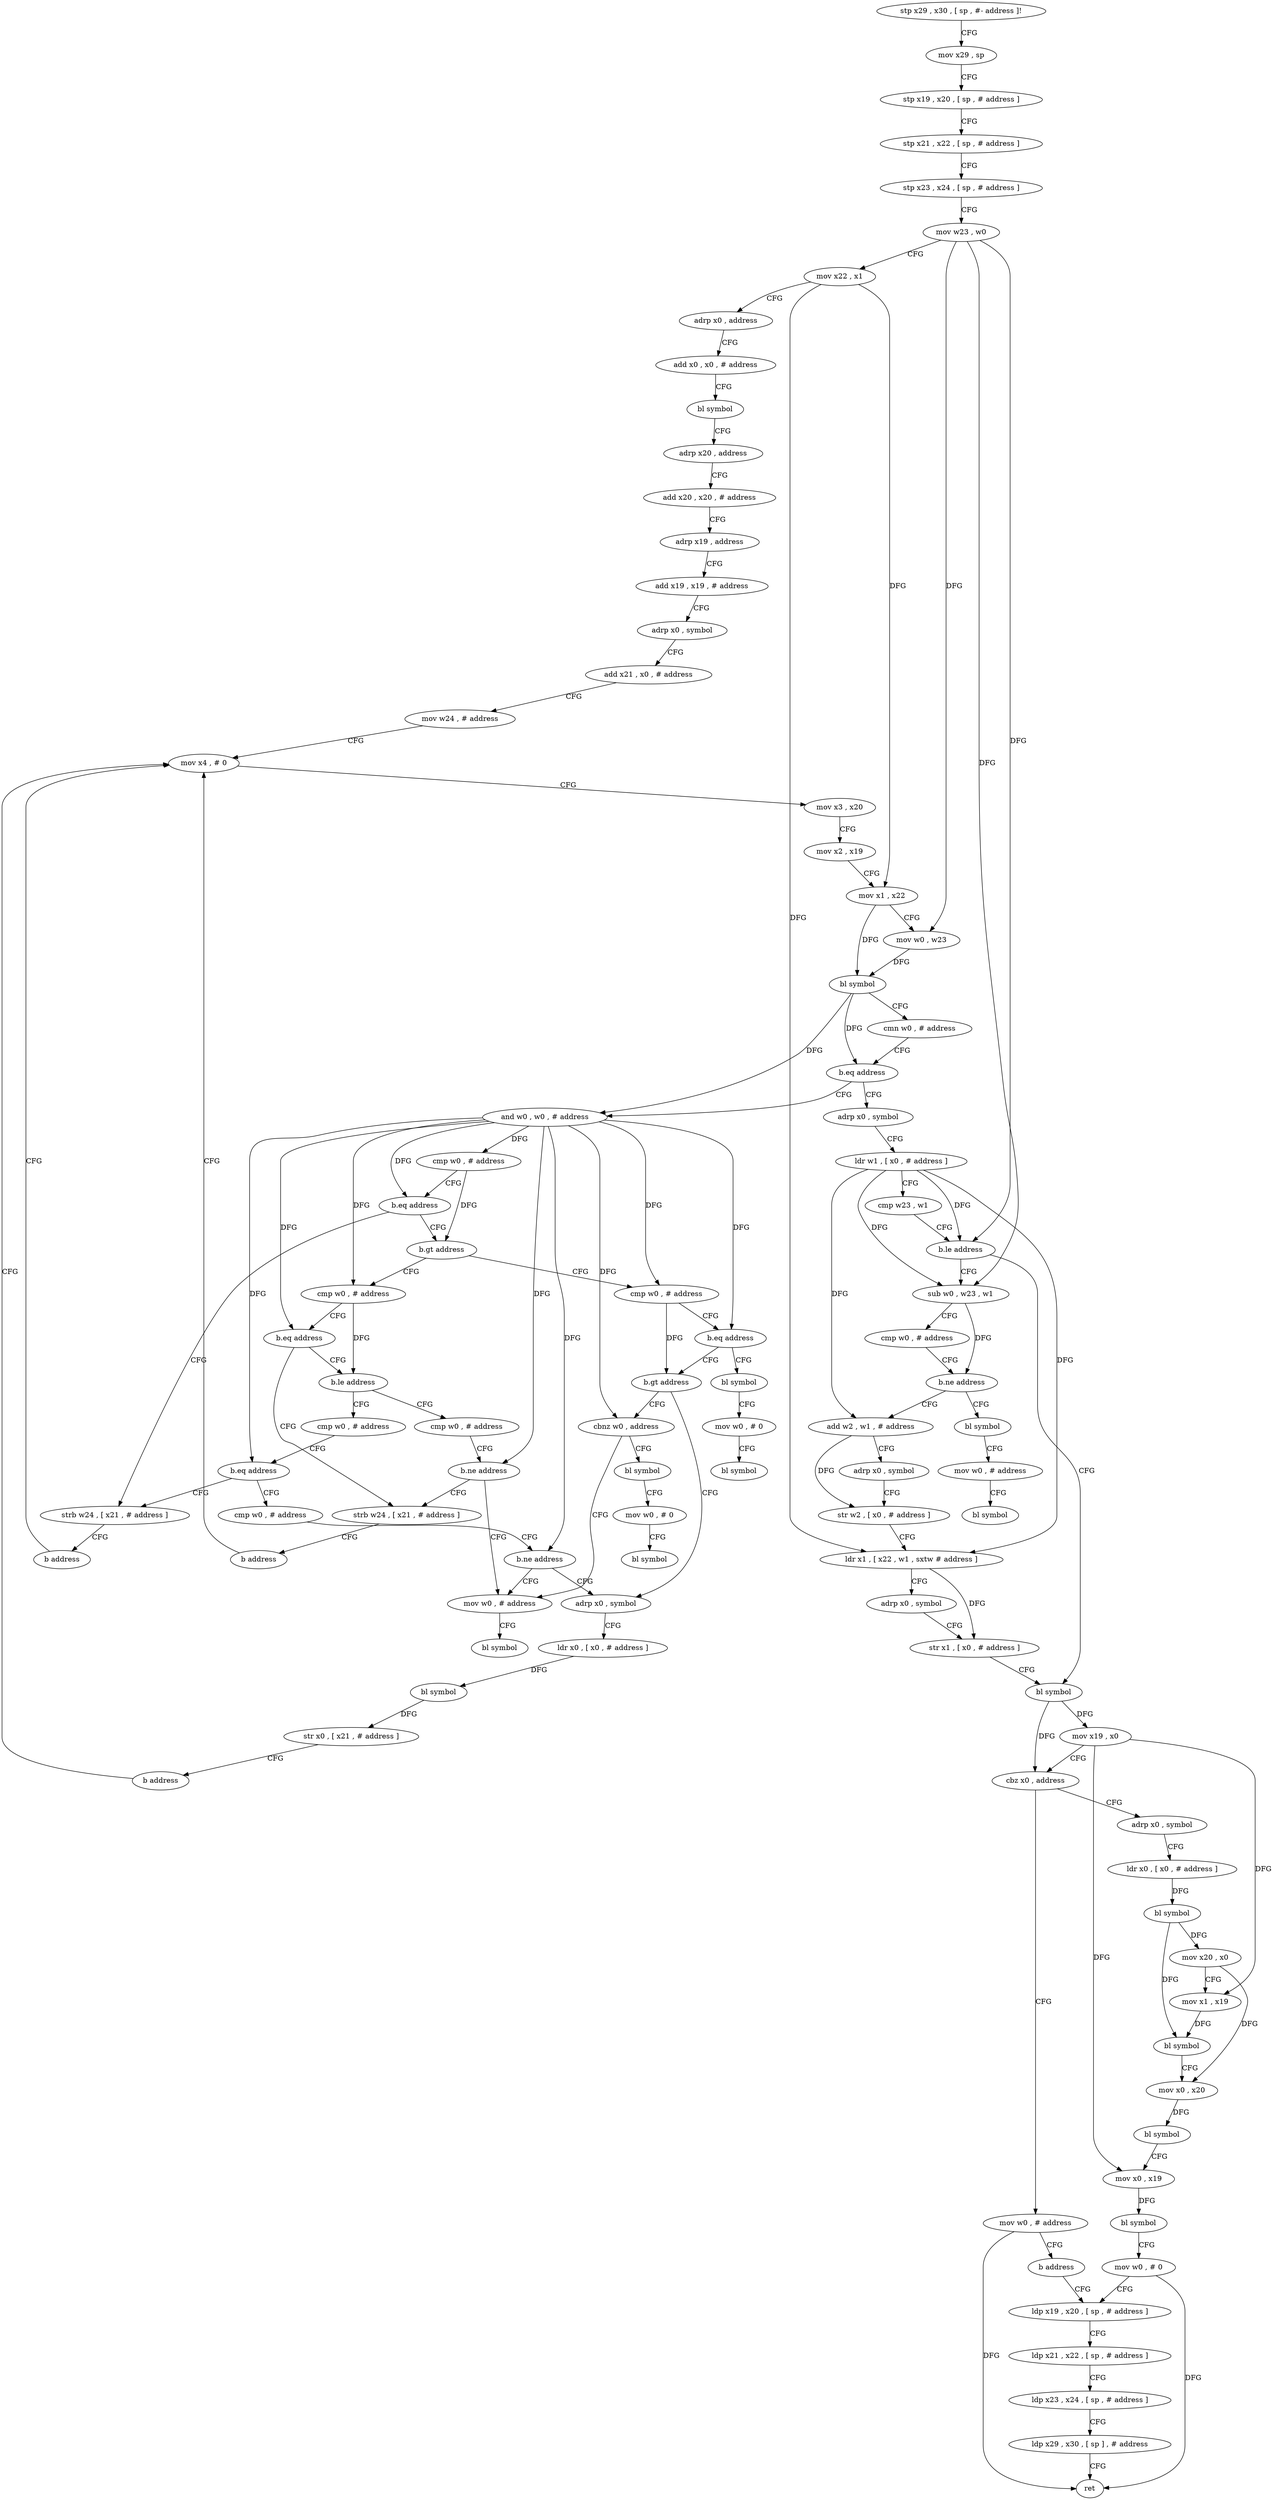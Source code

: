 digraph "func" {
"4217716" [label = "stp x29 , x30 , [ sp , #- address ]!" ]
"4217720" [label = "mov x29 , sp" ]
"4217724" [label = "stp x19 , x20 , [ sp , # address ]" ]
"4217728" [label = "stp x21 , x22 , [ sp , # address ]" ]
"4217732" [label = "stp x23 , x24 , [ sp , # address ]" ]
"4217736" [label = "mov w23 , w0" ]
"4217740" [label = "mov x22 , x1" ]
"4217744" [label = "adrp x0 , address" ]
"4217748" [label = "add x0 , x0 , # address" ]
"4217752" [label = "bl symbol" ]
"4217756" [label = "adrp x20 , address" ]
"4217760" [label = "add x20 , x20 , # address" ]
"4217764" [label = "adrp x19 , address" ]
"4217768" [label = "add x19 , x19 , # address" ]
"4217772" [label = "adrp x0 , symbol" ]
"4217776" [label = "add x21 , x0 , # address" ]
"4217780" [label = "mov w24 , # address" ]
"4217784" [label = "mov x4 , # 0" ]
"4217952" [label = "adrp x0 , symbol" ]
"4217956" [label = "ldr w1 , [ x0 , # address ]" ]
"4217960" [label = "cmp w23 , w1" ]
"4217964" [label = "b.le address" ]
"4218004" [label = "bl symbol" ]
"4217968" [label = "sub w0 , w23 , w1" ]
"4217816" [label = "and w0 , w0 , # address" ]
"4217820" [label = "cmp w0 , # address" ]
"4217824" [label = "b.eq address" ]
"4217936" [label = "strb w24 , [ x21 , # address ]" ]
"4217828" [label = "b.gt address" ]
"4218008" [label = "mov x19 , x0" ]
"4218012" [label = "cbz x0 , address" ]
"4218092" [label = "mov w0 , # address" ]
"4218016" [label = "adrp x0 , symbol" ]
"4217972" [label = "cmp w0 , # address" ]
"4217976" [label = "b.ne address" ]
"4218080" [label = "bl symbol" ]
"4217980" [label = "add w2 , w1 , # address" ]
"4217940" [label = "b address" ]
"4217860" [label = "cmp w0 , # address" ]
"4217832" [label = "cmp w0 , # address" ]
"4218096" [label = "b address" ]
"4218060" [label = "ldp x19 , x20 , [ sp , # address ]" ]
"4218020" [label = "ldr x0 , [ x0 , # address ]" ]
"4218024" [label = "bl symbol" ]
"4218028" [label = "mov x20 , x0" ]
"4218032" [label = "mov x1 , x19" ]
"4218036" [label = "bl symbol" ]
"4218040" [label = "mov x0 , x20" ]
"4218044" [label = "bl symbol" ]
"4218048" [label = "mov x0 , x19" ]
"4218052" [label = "bl symbol" ]
"4218056" [label = "mov w0 , # 0" ]
"4218084" [label = "mov w0 , # address" ]
"4218088" [label = "bl symbol" ]
"4217984" [label = "adrp x0 , symbol" ]
"4217988" [label = "str w2 , [ x0 , # address ]" ]
"4217992" [label = "ldr x1 , [ x22 , w1 , sxtw # address ]" ]
"4217996" [label = "adrp x0 , symbol" ]
"4218000" [label = "str x1 , [ x0 , # address ]" ]
"4217788" [label = "mov x3 , x20" ]
"4217792" [label = "mov x2 , x19" ]
"4217796" [label = "mov x1 , x22" ]
"4217800" [label = "mov w0 , w23" ]
"4217804" [label = "bl symbol" ]
"4217808" [label = "cmn w0 , # address" ]
"4217812" [label = "b.eq address" ]
"4217864" [label = "b.eq address" ]
"4217916" [label = "strb w24 , [ x21 , # address ]" ]
"4217868" [label = "b.le address" ]
"4217836" [label = "b.eq address" ]
"4217924" [label = "bl symbol" ]
"4217840" [label = "b.gt address" ]
"4218064" [label = "ldp x21 , x22 , [ sp , # address ]" ]
"4218068" [label = "ldp x23 , x24 , [ sp , # address ]" ]
"4218072" [label = "ldp x29 , x30 , [ sp ] , # address" ]
"4218076" [label = "ret" ]
"4217920" [label = "b address" ]
"4217908" [label = "cmp w0 , # address" ]
"4217872" [label = "cmp w0 , # address" ]
"4217928" [label = "mov w0 , # 0" ]
"4217932" [label = "bl symbol" ]
"4217888" [label = "adrp x0 , symbol" ]
"4217844" [label = "cbnz w0 , address" ]
"4217912" [label = "b.ne address" ]
"4217944" [label = "mov w0 , # address" ]
"4217876" [label = "b.eq address" ]
"4217880" [label = "cmp w0 , # address" ]
"4217892" [label = "ldr x0 , [ x0 , # address ]" ]
"4217896" [label = "bl symbol" ]
"4217900" [label = "str x0 , [ x21 , # address ]" ]
"4217904" [label = "b address" ]
"4217848" [label = "bl symbol" ]
"4217948" [label = "bl symbol" ]
"4217884" [label = "b.ne address" ]
"4217852" [label = "mov w0 , # 0" ]
"4217856" [label = "bl symbol" ]
"4217716" -> "4217720" [ label = "CFG" ]
"4217720" -> "4217724" [ label = "CFG" ]
"4217724" -> "4217728" [ label = "CFG" ]
"4217728" -> "4217732" [ label = "CFG" ]
"4217732" -> "4217736" [ label = "CFG" ]
"4217736" -> "4217740" [ label = "CFG" ]
"4217736" -> "4217800" [ label = "DFG" ]
"4217736" -> "4217964" [ label = "DFG" ]
"4217736" -> "4217968" [ label = "DFG" ]
"4217740" -> "4217744" [ label = "CFG" ]
"4217740" -> "4217796" [ label = "DFG" ]
"4217740" -> "4217992" [ label = "DFG" ]
"4217744" -> "4217748" [ label = "CFG" ]
"4217748" -> "4217752" [ label = "CFG" ]
"4217752" -> "4217756" [ label = "CFG" ]
"4217756" -> "4217760" [ label = "CFG" ]
"4217760" -> "4217764" [ label = "CFG" ]
"4217764" -> "4217768" [ label = "CFG" ]
"4217768" -> "4217772" [ label = "CFG" ]
"4217772" -> "4217776" [ label = "CFG" ]
"4217776" -> "4217780" [ label = "CFG" ]
"4217780" -> "4217784" [ label = "CFG" ]
"4217784" -> "4217788" [ label = "CFG" ]
"4217952" -> "4217956" [ label = "CFG" ]
"4217956" -> "4217960" [ label = "CFG" ]
"4217956" -> "4217964" [ label = "DFG" ]
"4217956" -> "4217968" [ label = "DFG" ]
"4217956" -> "4217980" [ label = "DFG" ]
"4217956" -> "4217992" [ label = "DFG" ]
"4217960" -> "4217964" [ label = "CFG" ]
"4217964" -> "4218004" [ label = "CFG" ]
"4217964" -> "4217968" [ label = "CFG" ]
"4218004" -> "4218008" [ label = "DFG" ]
"4218004" -> "4218012" [ label = "DFG" ]
"4217968" -> "4217972" [ label = "CFG" ]
"4217968" -> "4217976" [ label = "DFG" ]
"4217816" -> "4217820" [ label = "DFG" ]
"4217816" -> "4217824" [ label = "DFG" ]
"4217816" -> "4217860" [ label = "DFG" ]
"4217816" -> "4217864" [ label = "DFG" ]
"4217816" -> "4217832" [ label = "DFG" ]
"4217816" -> "4217836" [ label = "DFG" ]
"4217816" -> "4217912" [ label = "DFG" ]
"4217816" -> "4217876" [ label = "DFG" ]
"4217816" -> "4217844" [ label = "DFG" ]
"4217816" -> "4217884" [ label = "DFG" ]
"4217820" -> "4217824" [ label = "CFG" ]
"4217820" -> "4217828" [ label = "DFG" ]
"4217824" -> "4217936" [ label = "CFG" ]
"4217824" -> "4217828" [ label = "CFG" ]
"4217936" -> "4217940" [ label = "CFG" ]
"4217828" -> "4217860" [ label = "CFG" ]
"4217828" -> "4217832" [ label = "CFG" ]
"4218008" -> "4218012" [ label = "CFG" ]
"4218008" -> "4218032" [ label = "DFG" ]
"4218008" -> "4218048" [ label = "DFG" ]
"4218012" -> "4218092" [ label = "CFG" ]
"4218012" -> "4218016" [ label = "CFG" ]
"4218092" -> "4218096" [ label = "CFG" ]
"4218092" -> "4218076" [ label = "DFG" ]
"4218016" -> "4218020" [ label = "CFG" ]
"4217972" -> "4217976" [ label = "CFG" ]
"4217976" -> "4218080" [ label = "CFG" ]
"4217976" -> "4217980" [ label = "CFG" ]
"4218080" -> "4218084" [ label = "CFG" ]
"4217980" -> "4217984" [ label = "CFG" ]
"4217980" -> "4217988" [ label = "DFG" ]
"4217940" -> "4217784" [ label = "CFG" ]
"4217860" -> "4217864" [ label = "CFG" ]
"4217860" -> "4217868" [ label = "DFG" ]
"4217832" -> "4217836" [ label = "CFG" ]
"4217832" -> "4217840" [ label = "DFG" ]
"4218096" -> "4218060" [ label = "CFG" ]
"4218060" -> "4218064" [ label = "CFG" ]
"4218020" -> "4218024" [ label = "DFG" ]
"4218024" -> "4218028" [ label = "DFG" ]
"4218024" -> "4218036" [ label = "DFG" ]
"4218028" -> "4218032" [ label = "CFG" ]
"4218028" -> "4218040" [ label = "DFG" ]
"4218032" -> "4218036" [ label = "DFG" ]
"4218036" -> "4218040" [ label = "CFG" ]
"4218040" -> "4218044" [ label = "DFG" ]
"4218044" -> "4218048" [ label = "CFG" ]
"4218048" -> "4218052" [ label = "DFG" ]
"4218052" -> "4218056" [ label = "CFG" ]
"4218056" -> "4218060" [ label = "CFG" ]
"4218056" -> "4218076" [ label = "DFG" ]
"4218084" -> "4218088" [ label = "CFG" ]
"4217984" -> "4217988" [ label = "CFG" ]
"4217988" -> "4217992" [ label = "CFG" ]
"4217992" -> "4217996" [ label = "CFG" ]
"4217992" -> "4218000" [ label = "DFG" ]
"4217996" -> "4218000" [ label = "CFG" ]
"4218000" -> "4218004" [ label = "CFG" ]
"4217788" -> "4217792" [ label = "CFG" ]
"4217792" -> "4217796" [ label = "CFG" ]
"4217796" -> "4217800" [ label = "CFG" ]
"4217796" -> "4217804" [ label = "DFG" ]
"4217800" -> "4217804" [ label = "DFG" ]
"4217804" -> "4217808" [ label = "CFG" ]
"4217804" -> "4217812" [ label = "DFG" ]
"4217804" -> "4217816" [ label = "DFG" ]
"4217808" -> "4217812" [ label = "CFG" ]
"4217812" -> "4217952" [ label = "CFG" ]
"4217812" -> "4217816" [ label = "CFG" ]
"4217864" -> "4217916" [ label = "CFG" ]
"4217864" -> "4217868" [ label = "CFG" ]
"4217916" -> "4217920" [ label = "CFG" ]
"4217868" -> "4217908" [ label = "CFG" ]
"4217868" -> "4217872" [ label = "CFG" ]
"4217836" -> "4217924" [ label = "CFG" ]
"4217836" -> "4217840" [ label = "CFG" ]
"4217924" -> "4217928" [ label = "CFG" ]
"4217840" -> "4217888" [ label = "CFG" ]
"4217840" -> "4217844" [ label = "CFG" ]
"4218064" -> "4218068" [ label = "CFG" ]
"4218068" -> "4218072" [ label = "CFG" ]
"4218072" -> "4218076" [ label = "CFG" ]
"4217920" -> "4217784" [ label = "CFG" ]
"4217908" -> "4217912" [ label = "CFG" ]
"4217872" -> "4217876" [ label = "CFG" ]
"4217928" -> "4217932" [ label = "CFG" ]
"4217888" -> "4217892" [ label = "CFG" ]
"4217844" -> "4217944" [ label = "CFG" ]
"4217844" -> "4217848" [ label = "CFG" ]
"4217912" -> "4217944" [ label = "CFG" ]
"4217912" -> "4217916" [ label = "CFG" ]
"4217944" -> "4217948" [ label = "CFG" ]
"4217876" -> "4217936" [ label = "CFG" ]
"4217876" -> "4217880" [ label = "CFG" ]
"4217880" -> "4217884" [ label = "CFG" ]
"4217892" -> "4217896" [ label = "DFG" ]
"4217896" -> "4217900" [ label = "DFG" ]
"4217900" -> "4217904" [ label = "CFG" ]
"4217904" -> "4217784" [ label = "CFG" ]
"4217848" -> "4217852" [ label = "CFG" ]
"4217884" -> "4217944" [ label = "CFG" ]
"4217884" -> "4217888" [ label = "CFG" ]
"4217852" -> "4217856" [ label = "CFG" ]
}
